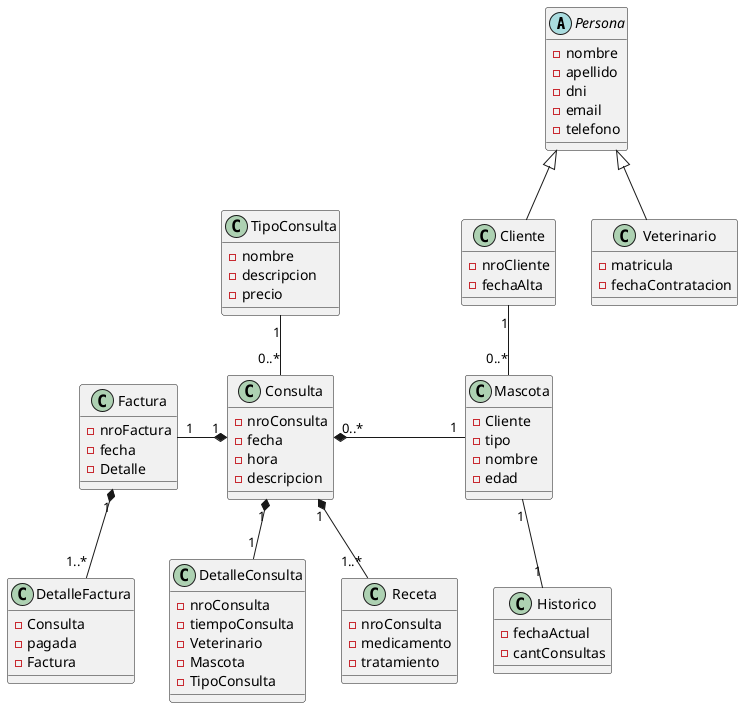 @startuml
abstract class Persona {
    - nombre
    - apellido
    - dni
    - email
    - telefono
}

class Cliente extends Persona{
    - nroCliente
    - fechaAlta
}

class Veterinario extends Persona {
    - matricula
    - fechaContratacion
}

class Mascota {
    - Cliente
    - tipo
    - nombre
    - edad
}

class Historico {
    - fechaActual
    - cantConsultas
}

class Consulta {
    - nroConsulta
    - fecha
    - hora
    - descripcion
}

class Factura {
    - nroFactura
    - fecha
    - Detalle
}

class DetalleFactura {
    - Consulta
    - pagada
    - Factura
}

class DetalleConsulta {
    - nroConsulta
    - tiempoConsulta
    - Veterinario
    - Mascota
    - TipoConsulta
}

class TipoConsulta {
    - nombre
    - descripcion
    - precio
}

class Receta {
    - nroConsulta
    - medicamento
    - tratamiento
}

Cliente "1" -- "0..*" Mascota
Mascota "1" -- "1" Historico
Mascota "1" -left-* "0..*" Consulta
Consulta "0..*" -up- "1" TipoConsulta
Consulta "1" *-- "1" DetalleConsulta
Consulta "1" *-- "1..*" Receta
Consulta "1" *-left- "1" Factura
Factura "1" *-- "1..*" DetalleFactura

@enduml
